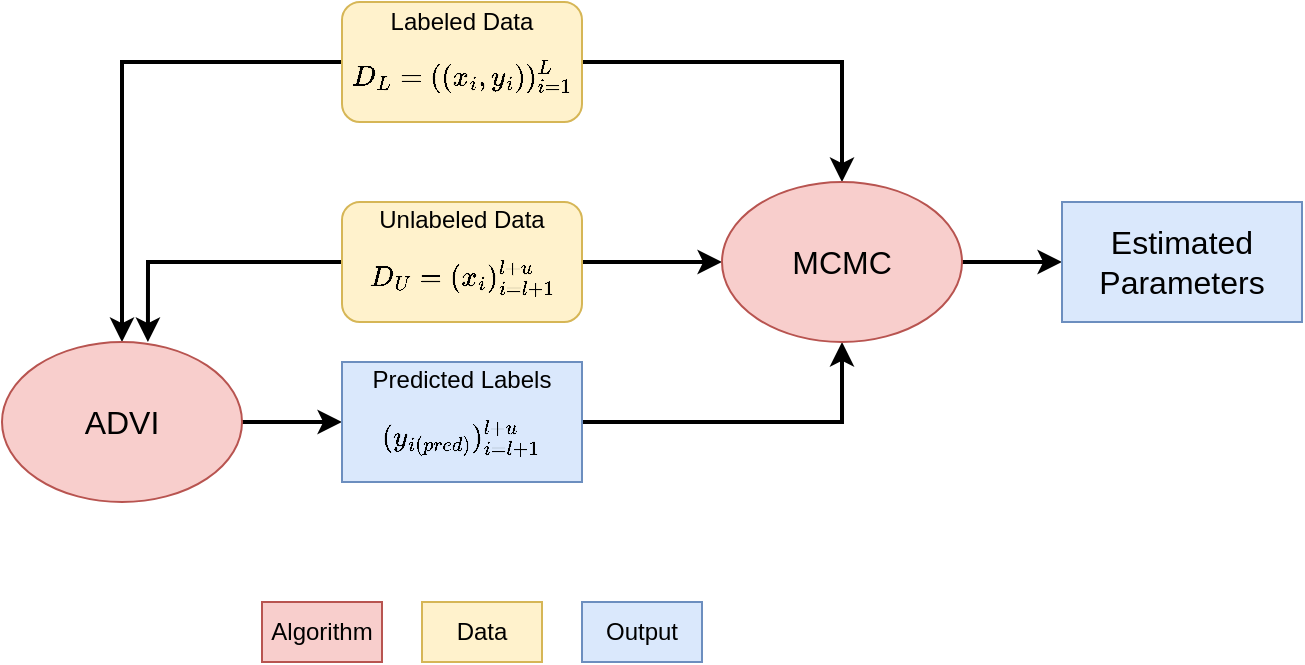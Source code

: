 <mxfile version="26.0.16">
  <diagram name="Page-1" id="jYUmLfXh1z_BAC6ygCbw">
    <mxGraphModel dx="966" dy="650" grid="1" gridSize="10" guides="1" tooltips="1" connect="1" arrows="1" fold="1" page="1" pageScale="1" pageWidth="827" pageHeight="1169" math="1" shadow="0">
      <root>
        <mxCell id="0" />
        <mxCell id="1" parent="0" />
        <mxCell id="5ea07RuGtX9LsD7H2_pY-15" style="edgeStyle=orthogonalEdgeStyle;rounded=0;orthogonalLoop=1;jettySize=auto;html=1;entryX=0.5;entryY=0;entryDx=0;entryDy=0;fontSize=16;strokeWidth=2;" parent="1" source="5ea07RuGtX9LsD7H2_pY-1" target="5ea07RuGtX9LsD7H2_pY-4" edge="1">
          <mxGeometry relative="1" as="geometry" />
        </mxCell>
        <mxCell id="5ea07RuGtX9LsD7H2_pY-18" style="edgeStyle=orthogonalEdgeStyle;rounded=0;orthogonalLoop=1;jettySize=auto;html=1;entryX=0.5;entryY=0;entryDx=0;entryDy=0;fontSize=16;strokeWidth=2;" parent="1" source="5ea07RuGtX9LsD7H2_pY-1" target="5ea07RuGtX9LsD7H2_pY-9" edge="1">
          <mxGeometry relative="1" as="geometry" />
        </mxCell>
        <mxCell id="5ea07RuGtX9LsD7H2_pY-1" value="Labeled Data$$D_L=((x_i,y_i))_{i=1}^L$$" style="rounded=1;whiteSpace=wrap;html=1;fillColor=#fff2cc;strokeColor=#d6b656;fontSize=12;" parent="1" vertex="1">
          <mxGeometry x="330" y="110" width="120" height="60" as="geometry" />
        </mxCell>
        <mxCell id="5ea07RuGtX9LsD7H2_pY-16" style="edgeStyle=orthogonalEdgeStyle;rounded=0;orthogonalLoop=1;jettySize=auto;html=1;fontSize=16;strokeWidth=2;entryX=0.608;entryY=0;entryDx=0;entryDy=0;entryPerimeter=0;" parent="1" source="5ea07RuGtX9LsD7H2_pY-2" target="5ea07RuGtX9LsD7H2_pY-4" edge="1">
          <mxGeometry relative="1" as="geometry" />
        </mxCell>
        <mxCell id="5ea07RuGtX9LsD7H2_pY-19" style="edgeStyle=orthogonalEdgeStyle;rounded=0;orthogonalLoop=1;jettySize=auto;html=1;entryX=0;entryY=0.5;entryDx=0;entryDy=0;fontSize=16;strokeWidth=2;" parent="1" source="5ea07RuGtX9LsD7H2_pY-2" target="5ea07RuGtX9LsD7H2_pY-9" edge="1">
          <mxGeometry relative="1" as="geometry" />
        </mxCell>
        <mxCell id="5ea07RuGtX9LsD7H2_pY-2" value="Unlabeled Data&lt;br&gt;$$D_U=(x_i)_{i=l+1}^{l+u}$$" style="rounded=1;whiteSpace=wrap;html=1;fillColor=#fff2cc;strokeColor=#d6b656;fontSize=12;" parent="1" vertex="1">
          <mxGeometry x="330" y="210" width="120" height="60" as="geometry" />
        </mxCell>
        <mxCell id="5ea07RuGtX9LsD7H2_pY-17" style="edgeStyle=orthogonalEdgeStyle;rounded=0;orthogonalLoop=1;jettySize=auto;html=1;entryX=0;entryY=0.5;entryDx=0;entryDy=0;exitX=1;exitY=0.5;exitDx=0;exitDy=0;fontSize=16;strokeWidth=2;" parent="1" source="5ea07RuGtX9LsD7H2_pY-4" target="5ea07RuGtX9LsD7H2_pY-7" edge="1">
          <mxGeometry relative="1" as="geometry" />
        </mxCell>
        <mxCell id="5ea07RuGtX9LsD7H2_pY-4" value="ADVI" style="ellipse;whiteSpace=wrap;html=1;fillColor=#f8cecc;strokeColor=#b85450;fontSize=16;" parent="1" vertex="1">
          <mxGeometry x="160" y="280" width="120" height="80" as="geometry" />
        </mxCell>
        <mxCell id="5ea07RuGtX9LsD7H2_pY-20" style="edgeStyle=orthogonalEdgeStyle;rounded=0;orthogonalLoop=1;jettySize=auto;html=1;entryX=0.5;entryY=1;entryDx=0;entryDy=0;fontSize=16;strokeWidth=2;" parent="1" source="5ea07RuGtX9LsD7H2_pY-7" target="5ea07RuGtX9LsD7H2_pY-9" edge="1">
          <mxGeometry relative="1" as="geometry" />
        </mxCell>
        <mxCell id="5ea07RuGtX9LsD7H2_pY-7" value="Predicted Labels$$(y_{i(pred)})_{i=l+1}^{l+u}$$" style="whiteSpace=wrap;html=1;fillColor=#dae8fc;strokeColor=#6c8ebf;fontSize=12;" parent="1" vertex="1">
          <mxGeometry x="330" y="290" width="120" height="60" as="geometry" />
        </mxCell>
        <mxCell id="5ea07RuGtX9LsD7H2_pY-21" style="edgeStyle=orthogonalEdgeStyle;rounded=0;orthogonalLoop=1;jettySize=auto;html=1;entryX=0;entryY=0.5;entryDx=0;entryDy=0;fontSize=16;strokeWidth=2;" parent="1" source="5ea07RuGtX9LsD7H2_pY-9" target="5ea07RuGtX9LsD7H2_pY-13" edge="1">
          <mxGeometry relative="1" as="geometry" />
        </mxCell>
        <mxCell id="5ea07RuGtX9LsD7H2_pY-9" value="MCMC" style="ellipse;whiteSpace=wrap;html=1;fillColor=#f8cecc;strokeColor=#b85450;fontSize=16;" parent="1" vertex="1">
          <mxGeometry x="520" y="200" width="120" height="80" as="geometry" />
        </mxCell>
        <mxCell id="5ea07RuGtX9LsD7H2_pY-13" value="Estimated&lt;br&gt;Parameters" style="whiteSpace=wrap;html=1;fillColor=#dae8fc;strokeColor=#6c8ebf;fontSize=16;" parent="1" vertex="1">
          <mxGeometry x="690" y="210" width="120" height="60" as="geometry" />
        </mxCell>
        <mxCell id="5ea07RuGtX9LsD7H2_pY-24" value="Algorithm" style="text;html=1;align=center;verticalAlign=middle;whiteSpace=wrap;rounded=0;fillColor=#f8cecc;strokeColor=#b85450;" parent="1" vertex="1">
          <mxGeometry x="290" y="410" width="60" height="30" as="geometry" />
        </mxCell>
        <mxCell id="5ea07RuGtX9LsD7H2_pY-25" value="Data" style="text;html=1;align=center;verticalAlign=middle;whiteSpace=wrap;rounded=0;fillColor=#fff2cc;strokeColor=#d6b656;" parent="1" vertex="1">
          <mxGeometry x="370" y="410" width="60" height="30" as="geometry" />
        </mxCell>
        <mxCell id="5ea07RuGtX9LsD7H2_pY-26" value="Output" style="text;html=1;align=center;verticalAlign=middle;whiteSpace=wrap;rounded=0;fillColor=#dae8fc;strokeColor=#6c8ebf;" parent="1" vertex="1">
          <mxGeometry x="450" y="410" width="60" height="30" as="geometry" />
        </mxCell>
      </root>
    </mxGraphModel>
  </diagram>
</mxfile>
